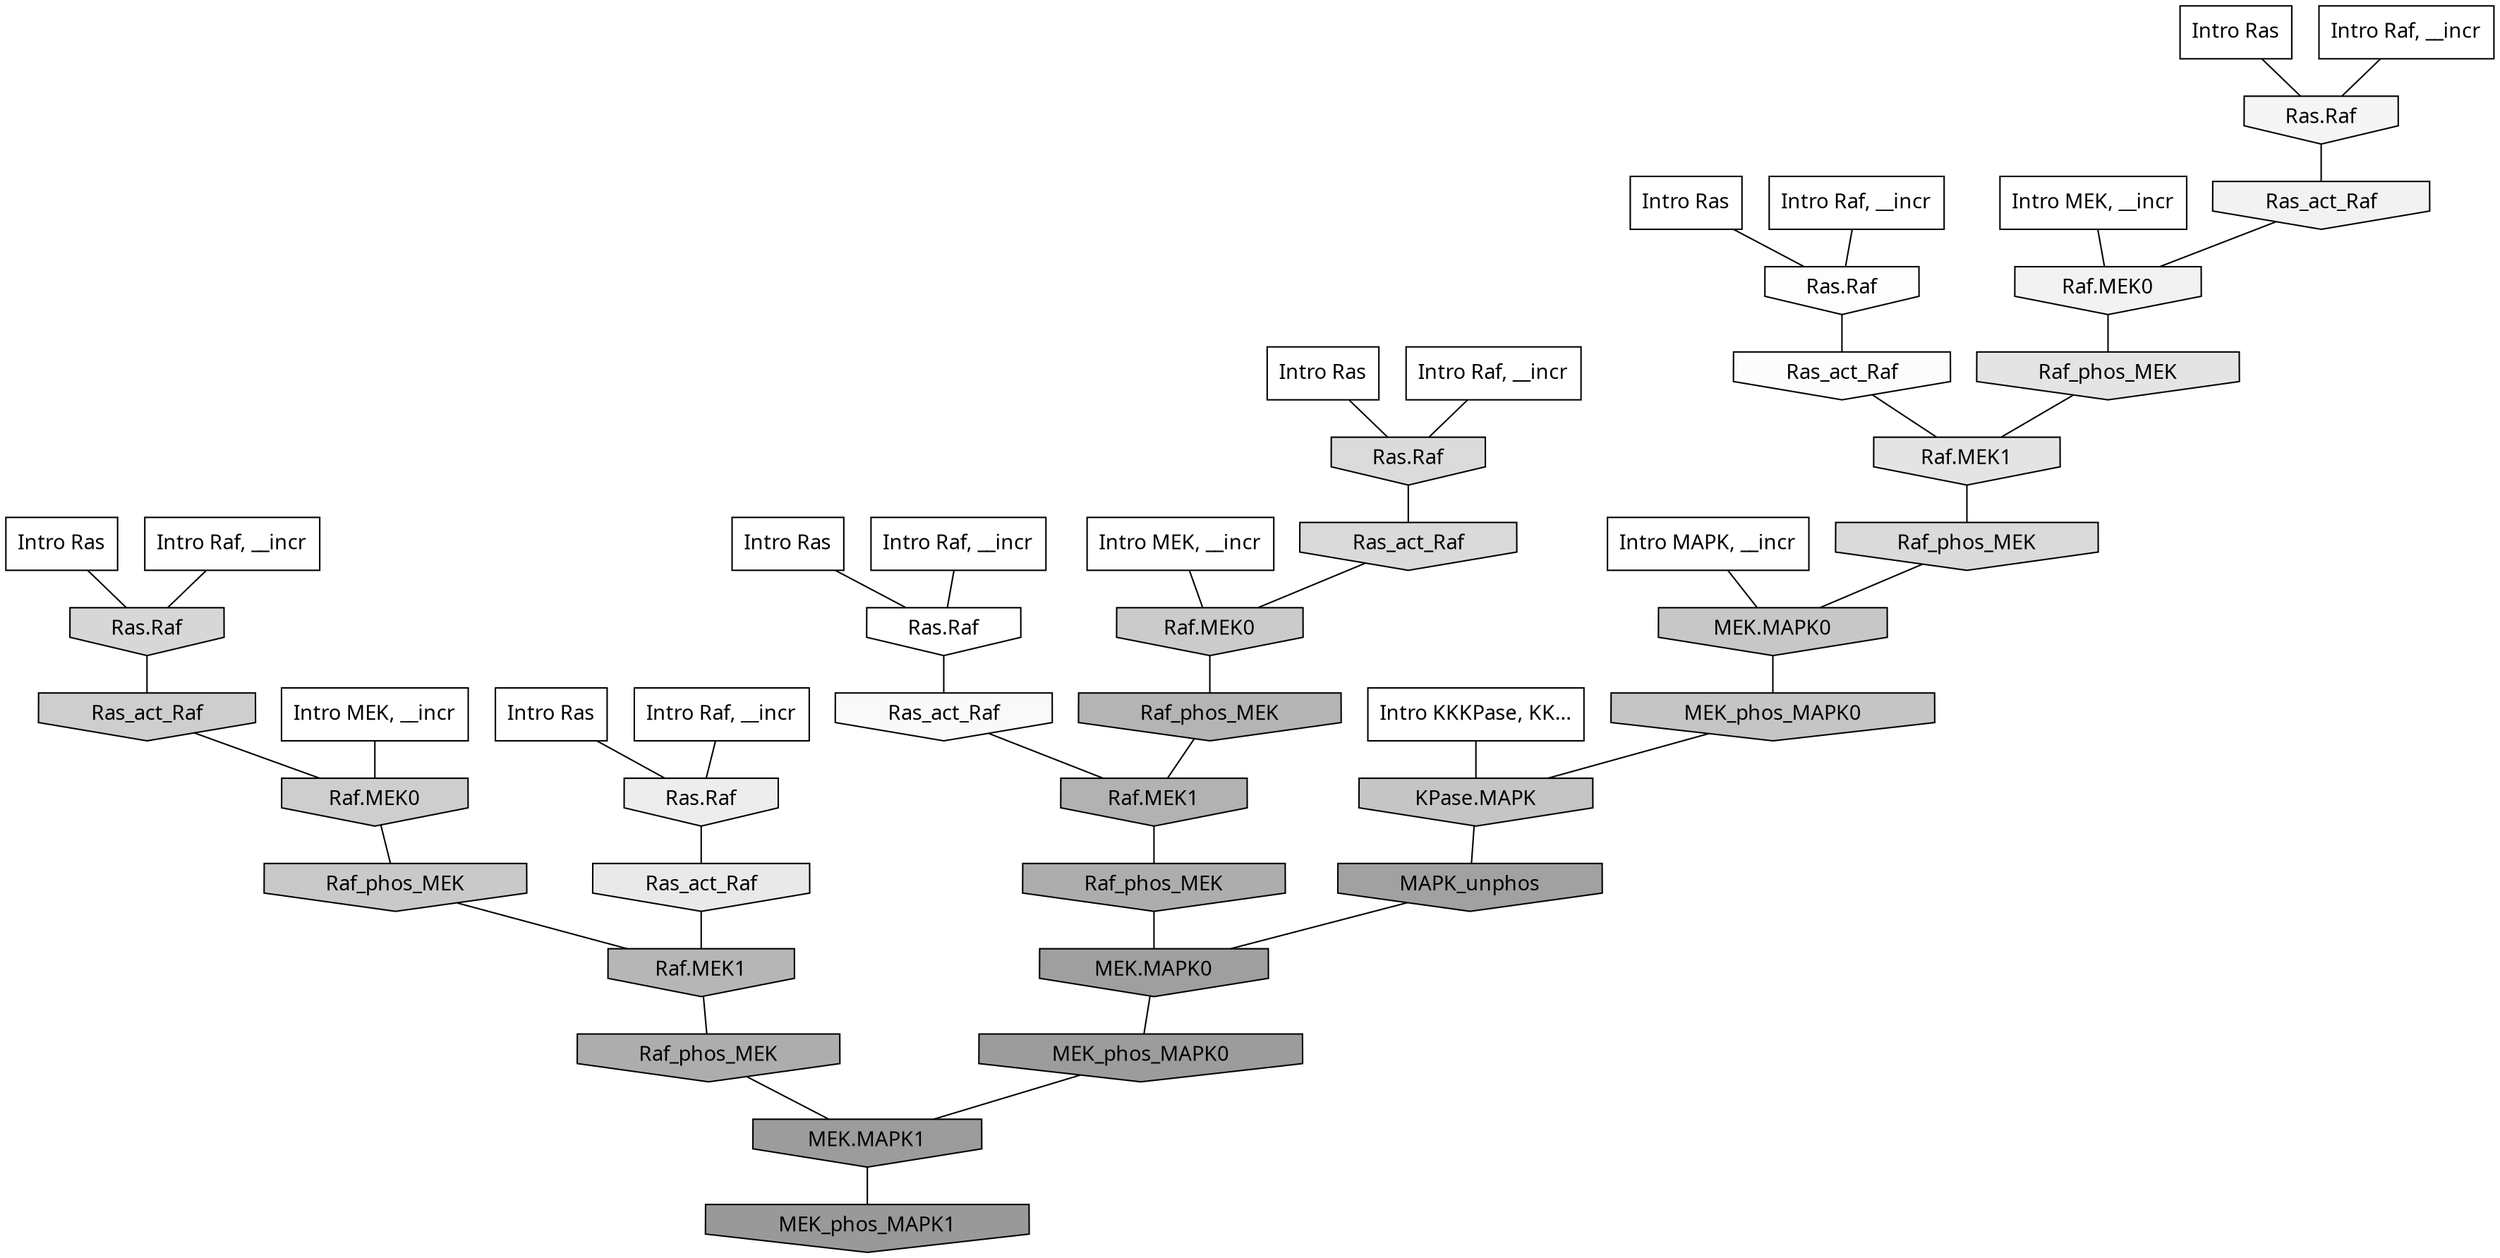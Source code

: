 digraph G{
  rankdir="TB";
  ranksep=0.30;
  node [fontname="CMU Serif"];
  edge [fontname="CMU Serif"];
  
  37 [label="Intro Ras", shape=rectangle, style=filled, fillcolor="0.000 0.000 1.000"]
  
  59 [label="Intro Ras", shape=rectangle, style=filled, fillcolor="0.000 0.000 1.000"]
  
  64 [label="Intro Ras", shape=rectangle, style=filled, fillcolor="0.000 0.000 1.000"]
  
  78 [label="Intro Ras", shape=rectangle, style=filled, fillcolor="0.000 0.000 1.000"]
  
  81 [label="Intro Ras", shape=rectangle, style=filled, fillcolor="0.000 0.000 1.000"]
  
  93 [label="Intro Ras", shape=rectangle, style=filled, fillcolor="0.000 0.000 1.000"]
  
  226 [label="Intro Raf, __incr", shape=rectangle, style=filled, fillcolor="0.000 0.000 1.000"]
  
  470 [label="Intro Raf, __incr", shape=rectangle, style=filled, fillcolor="0.000 0.000 1.000"]
  
  562 [label="Intro Raf, __incr", shape=rectangle, style=filled, fillcolor="0.000 0.000 1.000"]
  
  604 [label="Intro Raf, __incr", shape=rectangle, style=filled, fillcolor="0.000 0.000 1.000"]
  
  896 [label="Intro Raf, __incr", shape=rectangle, style=filled, fillcolor="0.000 0.000 1.000"]
  
  937 [label="Intro Raf, __incr", shape=rectangle, style=filled, fillcolor="0.000 0.000 1.000"]
  
  1447 [label="Intro MEK, __incr", shape=rectangle, style=filled, fillcolor="0.000 0.000 1.000"]
  
  1595 [label="Intro MEK, __incr", shape=rectangle, style=filled, fillcolor="0.000 0.000 1.000"]
  
  1680 [label="Intro MEK, __incr", shape=rectangle, style=filled, fillcolor="0.000 0.000 1.000"]
  
  3087 [label="Intro MAPK, __incr", shape=rectangle, style=filled, fillcolor="0.000 0.000 1.000"]
  
  3150 [label="Intro KKKPase, KK...", shape=rectangle, style=filled, fillcolor="0.000 0.000 1.000"]
  
  3209 [label="Ras.Raf", shape=invhouse, style=filled, fillcolor="0.000 0.000 1.000"]
  
  3391 [label="Ras.Raf", shape=invhouse, style=filled, fillcolor="0.000 0.000 0.989"]
  
  3412 [label="Ras_act_Raf", shape=invhouse, style=filled, fillcolor="0.000 0.000 0.986"]
  
  3495 [label="Ras_act_Raf", shape=invhouse, style=filled, fillcolor="0.000 0.000 0.973"]
  
  3608 [label="Ras.Raf", shape=invhouse, style=filled, fillcolor="0.000 0.000 0.959"]
  
  3711 [label="Ras_act_Raf", shape=invhouse, style=filled, fillcolor="0.000 0.000 0.949"]
  
  3714 [label="Raf.MEK0", shape=invhouse, style=filled, fillcolor="0.000 0.000 0.949"]
  
  4032 [label="Ras.Raf", shape=invhouse, style=filled, fillcolor="0.000 0.000 0.929"]
  
  4285 [label="Ras_act_Raf", shape=invhouse, style=filled, fillcolor="0.000 0.000 0.912"]
  
  4589 [label="Raf_phos_MEK", shape=invhouse, style=filled, fillcolor="0.000 0.000 0.892"]
  
  4618 [label="Raf.MEK1", shape=invhouse, style=filled, fillcolor="0.000 0.000 0.891"]
  
  5255 [label="Ras.Raf", shape=invhouse, style=filled, fillcolor="0.000 0.000 0.856"]
  
  5257 [label="Ras_act_Raf", shape=invhouse, style=filled, fillcolor="0.000 0.000 0.855"]
  
  5281 [label="Raf_phos_MEK", shape=invhouse, style=filled, fillcolor="0.000 0.000 0.854"]
  
  5540 [label="Ras.Raf", shape=invhouse, style=filled, fillcolor="0.000 0.000 0.840"]
  
  6234 [label="Ras_act_Raf", shape=invhouse, style=filled, fillcolor="0.000 0.000 0.806"]
  
  6236 [label="Raf.MEK0", shape=invhouse, style=filled, fillcolor="0.000 0.000 0.806"]
  
  6546 [label="Raf.MEK0", shape=invhouse, style=filled, fillcolor="0.000 0.000 0.794"]
  
  6761 [label="Raf_phos_MEK", shape=invhouse, style=filled, fillcolor="0.000 0.000 0.786"]
  
  6962 [label="MEK.MAPK0", shape=invhouse, style=filled, fillcolor="0.000 0.000 0.780"]
  
  7227 [label="MEK_phos_MAPK0", shape=invhouse, style=filled, fillcolor="0.000 0.000 0.772"]
  
  7264 [label="KPase.MAPK", shape=invhouse, style=filled, fillcolor="0.000 0.000 0.771"]
  
  9418 [label="Raf.MEK1", shape=invhouse, style=filled, fillcolor="0.000 0.000 0.711"]
  
  9656 [label="Raf_phos_MEK", shape=invhouse, style=filled, fillcolor="0.000 0.000 0.707"]
  
  10100 [label="Raf.MEK1", shape=invhouse, style=filled, fillcolor="0.000 0.000 0.698"]
  
  11070 [label="Raf_phos_MEK", shape=invhouse, style=filled, fillcolor="0.000 0.000 0.679"]
  
  11098 [label="Raf_phos_MEK", shape=invhouse, style=filled, fillcolor="0.000 0.000 0.679"]
  
  14237 [label="MAPK_unphos", shape=invhouse, style=filled, fillcolor="0.000 0.000 0.631"]
  
  14922 [label="MEK.MAPK0", shape=invhouse, style=filled, fillcolor="0.000 0.000 0.623"]
  
  15624 [label="MEK_phos_MAPK0", shape=invhouse, style=filled, fillcolor="0.000 0.000 0.611"]
  
  15653 [label="MEK.MAPK1", shape=invhouse, style=filled, fillcolor="0.000 0.000 0.611"]
  
  16225 [label="MEK_phos_MAPK1", shape=invhouse, style=filled, fillcolor="0.000 0.000 0.600"]
  
  
  15653 -> 16225 [dir=none, color="0.000 0.000 0.000"] 
  15624 -> 15653 [dir=none, color="0.000 0.000 0.000"] 
  14922 -> 15624 [dir=none, color="0.000 0.000 0.000"] 
  14237 -> 14922 [dir=none, color="0.000 0.000 0.000"] 
  11098 -> 14922 [dir=none, color="0.000 0.000 0.000"] 
  11070 -> 15653 [dir=none, color="0.000 0.000 0.000"] 
  10100 -> 11098 [dir=none, color="0.000 0.000 0.000"] 
  9656 -> 10100 [dir=none, color="0.000 0.000 0.000"] 
  9418 -> 11070 [dir=none, color="0.000 0.000 0.000"] 
  7264 -> 14237 [dir=none, color="0.000 0.000 0.000"] 
  7227 -> 7264 [dir=none, color="0.000 0.000 0.000"] 
  6962 -> 7227 [dir=none, color="0.000 0.000 0.000"] 
  6761 -> 9418 [dir=none, color="0.000 0.000 0.000"] 
  6546 -> 9656 [dir=none, color="0.000 0.000 0.000"] 
  6236 -> 6761 [dir=none, color="0.000 0.000 0.000"] 
  6234 -> 6236 [dir=none, color="0.000 0.000 0.000"] 
  5540 -> 6234 [dir=none, color="0.000 0.000 0.000"] 
  5281 -> 6962 [dir=none, color="0.000 0.000 0.000"] 
  5257 -> 6546 [dir=none, color="0.000 0.000 0.000"] 
  5255 -> 5257 [dir=none, color="0.000 0.000 0.000"] 
  4618 -> 5281 [dir=none, color="0.000 0.000 0.000"] 
  4589 -> 4618 [dir=none, color="0.000 0.000 0.000"] 
  4285 -> 9418 [dir=none, color="0.000 0.000 0.000"] 
  4032 -> 4285 [dir=none, color="0.000 0.000 0.000"] 
  3714 -> 4589 [dir=none, color="0.000 0.000 0.000"] 
  3711 -> 3714 [dir=none, color="0.000 0.000 0.000"] 
  3608 -> 3711 [dir=none, color="0.000 0.000 0.000"] 
  3495 -> 10100 [dir=none, color="0.000 0.000 0.000"] 
  3412 -> 4618 [dir=none, color="0.000 0.000 0.000"] 
  3391 -> 3412 [dir=none, color="0.000 0.000 0.000"] 
  3209 -> 3495 [dir=none, color="0.000 0.000 0.000"] 
  3150 -> 7264 [dir=none, color="0.000 0.000 0.000"] 
  3087 -> 6962 [dir=none, color="0.000 0.000 0.000"] 
  1680 -> 6236 [dir=none, color="0.000 0.000 0.000"] 
  1595 -> 6546 [dir=none, color="0.000 0.000 0.000"] 
  1447 -> 3714 [dir=none, color="0.000 0.000 0.000"] 
  937 -> 3209 [dir=none, color="0.000 0.000 0.000"] 
  896 -> 5540 [dir=none, color="0.000 0.000 0.000"] 
  604 -> 5255 [dir=none, color="0.000 0.000 0.000"] 
  562 -> 3391 [dir=none, color="0.000 0.000 0.000"] 
  470 -> 3608 [dir=none, color="0.000 0.000 0.000"] 
  226 -> 4032 [dir=none, color="0.000 0.000 0.000"] 
  93 -> 5540 [dir=none, color="0.000 0.000 0.000"] 
  81 -> 5255 [dir=none, color="0.000 0.000 0.000"] 
  78 -> 3608 [dir=none, color="0.000 0.000 0.000"] 
  64 -> 4032 [dir=none, color="0.000 0.000 0.000"] 
  59 -> 3391 [dir=none, color="0.000 0.000 0.000"] 
  37 -> 3209 [dir=none, color="0.000 0.000 0.000"] 
  
  }
